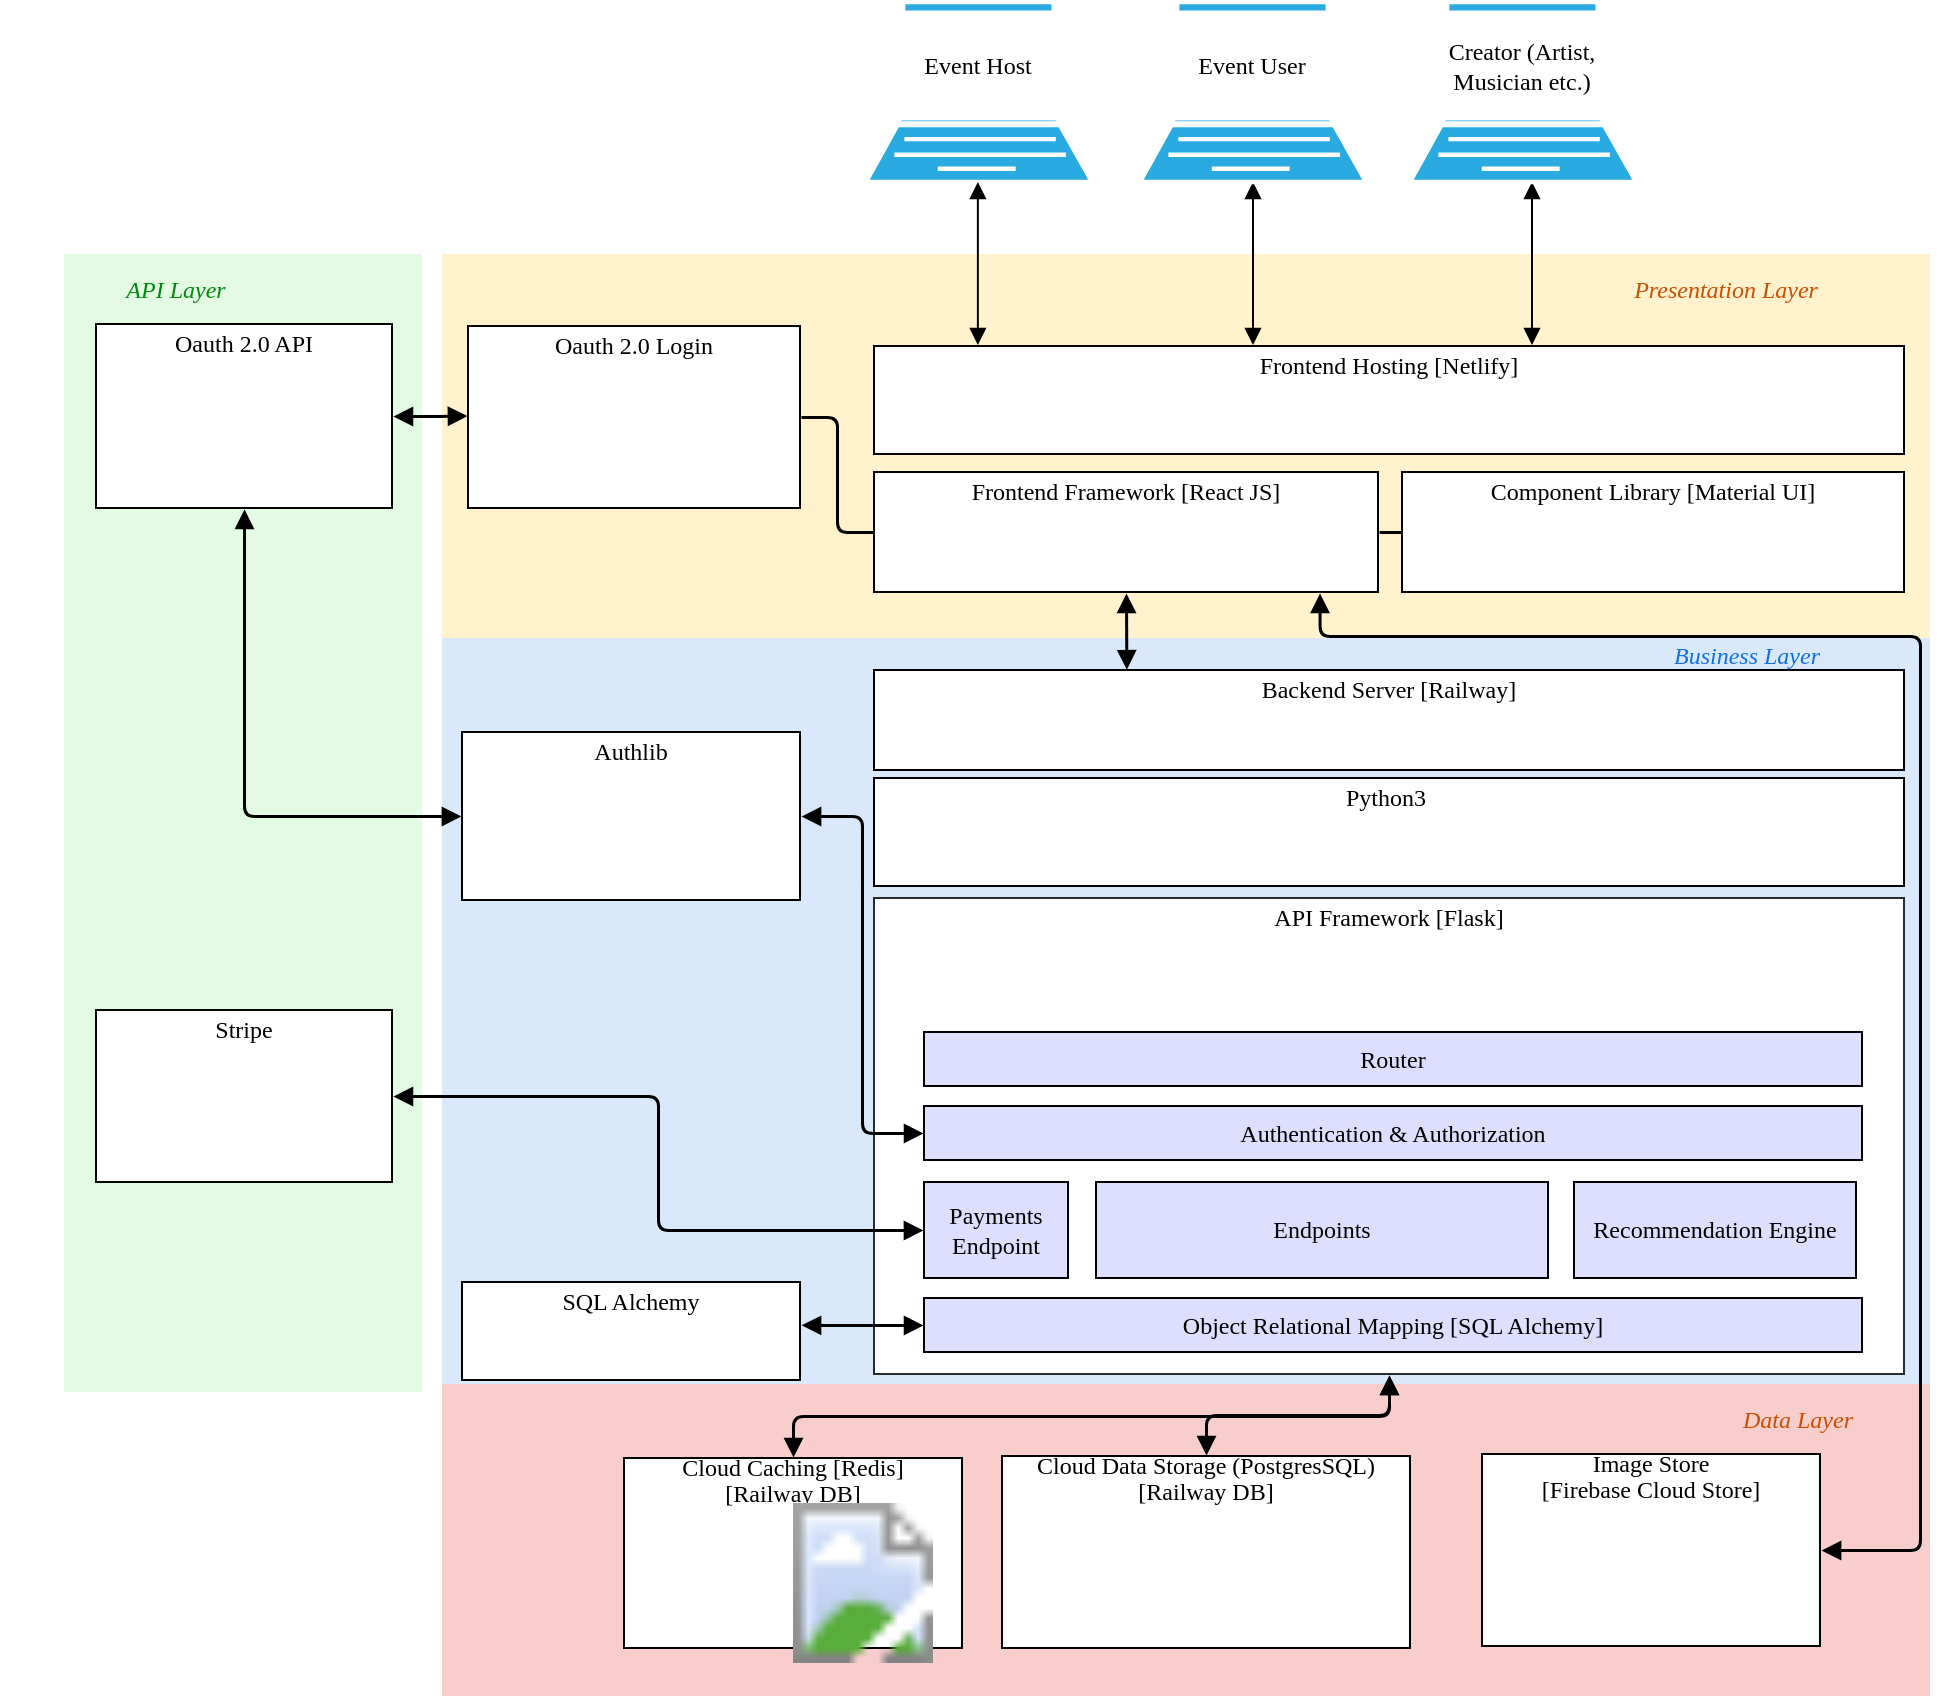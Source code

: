 <mxfile version="20.3.6" type="github">
  <diagram id="A0pS8hA710SsEqilMm7S" name="Page-1">
    <mxGraphModel dx="1697" dy="918" grid="0" gridSize="10" guides="1" tooltips="1" connect="1" arrows="1" fold="1" page="0" pageScale="1" pageWidth="850" pageHeight="1100" math="0" shadow="0">
      <root>
        <mxCell id="0" />
        <mxCell id="1" parent="0" />
        <UserObject label="" lucidchartObjectId="KflUuGD9~0LX" id="Cg7NqFjO_DHP6Ivuayq_-1">
          <mxCell style="html=1;overflow=block;blockSpacing=1;whiteSpace=wrap;fontSize=12;fontFamily=Comic Sans MS;fontColor=default;spacing=0;strokeOpacity=0;fillOpacity=100;fillColor=#e3fae3;" vertex="1" parent="1">
            <mxGeometry x="39" y="138" width="179" height="569" as="geometry" />
          </mxCell>
        </UserObject>
        <UserObject label="" lucidchartObjectId="dOoHLOUmPFQhY" id="Cg7NqFjO_DHP6Ivuayq_-2">
          <mxCell style="html=1;overflow=block;blockSpacing=1;whiteSpace=wrap;fontSize=12;fontFamily=Comic Sans MS;fontColor=default;spacing=0;strokeOpacity=0;fillOpacity=100;fillColor=#f8cecc;" vertex="1" parent="1">
            <mxGeometry x="228" y="703" width="744" height="156" as="geometry" />
          </mxCell>
        </UserObject>
        <UserObject label="" lucidchartObjectId="37PH2UHaHmSOB" id="Cg7NqFjO_DHP6Ivuayq_-3">
          <mxCell style="html=1;overflow=block;blockSpacing=1;whiteSpace=wrap;fontSize=12;fontFamily=Comic Sans MS;fontColor=default;spacing=0;strokeOpacity=0;fillOpacity=100;fillColor=#dae8fc;" vertex="1" parent="1">
            <mxGeometry x="228" y="330" width="744" height="373" as="geometry" />
          </mxCell>
        </UserObject>
        <UserObject label="" lucidchartObjectId="AGhNGLhYOkbrz" id="Cg7NqFjO_DHP6Ivuayq_-4">
          <mxCell style="html=1;overflow=block;blockSpacing=1;whiteSpace=wrap;fontSize=12;fontFamily=Comic Sans MS;fontColor=default;spacing=0;strokeOpacity=0;fillOpacity=100;fillColor=#fff2cc;" vertex="1" parent="1">
            <mxGeometry x="228" y="138" width="744" height="192" as="geometry" />
          </mxCell>
        </UserObject>
        <UserObject label="&lt;div style=&quot;display: flex; justify-content: center; text-align: center; align-items: baseline; font-size: 12px; line-height: 1.25; margin-top: -2px;&quot;&gt;&lt;span style=&quot;font-size: 12px;&quot;&gt;&lt;span style=&quot;font-size: 12px; color: rgb(0, 0, 0);&quot;&gt;Cloud&amp;nbsp;&lt;/span&gt;&lt;/span&gt;&lt;span style=&quot;font-size: 12px;&quot;&gt;&lt;span style=&quot;font-size: 12px; color: rgb(0, 0, 0);&quot;&gt;&lt;br&gt;&lt;/span&gt;&lt;/span&gt;&lt;span style=&quot;font-size: 12px;&quot;&gt;&lt;span style=&quot;font-size: 12px; color: rgb(0, 0, 0);&quot;&gt;Caching [Redis]&lt;br&gt;&lt;/span&gt;&lt;/span&gt;&lt;/div&gt;&lt;div style=&quot;display: flex; justify-content: center; text-align: center; align-items: baseline; font-size: 12px; line-height: 1.25; margin-top: -2px;&quot;&gt;&lt;span style=&quot;font-size: 12px;&quot;&gt;&lt;span style=&quot;font-size: 12px; color: rgb(0, 0, 0);&quot;&gt;[Railway DB]&lt;/span&gt;&lt;/span&gt;&lt;/div&gt;" lucidchartObjectId="C5wIBzSA42G3L" id="Cg7NqFjO_DHP6Ivuayq_-5">
          <mxCell style="html=1;overflow=block;blockSpacing=1;whiteSpace=wrap;fontSize=12;fontFamily=Comic Sans MS;spacing=0;verticalAlign=top;strokeOpacity=100;fillOpacity=100;fillColor=#ffffff;" vertex="1" parent="1">
            <mxGeometry x="319" y="740" width="169" height="95" as="geometry" />
          </mxCell>
        </UserObject>
        <UserObject label="" lucidchartObjectId="f0mxfCQSc4t0V" id="Cg7NqFjO_DHP6Ivuayq_-6">
          <mxCell style="html=1;jettySize=18;whiteSpace=wrap;fontSize=12;strokeOpacity=100;rounded=0;startArrow=block;startFill=1;endArrow=block;endFill=1;exitX=0.5;exitY=1;exitPerimeter=0;entryX=0.5;entryY=-0.009;entryPerimeter=0;fontFamily=Comic Sans MS;" edge="1" parent="1" source="Cg7NqFjO_DHP6Ivuayq_-29">
            <mxGeometry width="100" height="100" relative="1" as="geometry">
              <Array as="points" />
              <mxPoint x="633.5" y="183.514" as="targetPoint" />
            </mxGeometry>
          </mxCell>
        </UserObject>
        <UserObject label="Presentation Layer" lucidchartObjectId="sjhBvCZkmkm6C" id="Cg7NqFjO_DHP6Ivuayq_-7">
          <mxCell style="html=1;overflow=block;blockSpacing=1;whiteSpace=wrap;fontSize=12;fontFamily=Comic Sans MS;fontColor=#cc4e00;fontStyle=2;align=center;spacing=0;strokeOpacity=0;fillOpacity=0;fillColor=#000000;" vertex="1" parent="1">
            <mxGeometry x="768" y="138" width="204" height="36" as="geometry" />
          </mxCell>
        </UserObject>
        <UserObject label="" lucidchartObjectId="Y4rMe6e9mDRt7" id="Cg7NqFjO_DHP6Ivuayq_-8">
          <mxCell style="html=1;overflow=block;blockSpacing=1;whiteSpace=wrap;shape=image;fontSize=12;spacing=0;verticalAlign=top;strokeOpacity=0;image=https://dwglogo.com/wp-content/uploads/2017/12/1100px_Redis_Logo_01.png;fontFamily=Comic Sans MS;" vertex="1" parent="1">
            <mxGeometry x="386" y="762.5" width="105" height="80" as="geometry" />
          </mxCell>
        </UserObject>
        <UserObject label="Business Layer" lucidchartObjectId="OoNy25D~4qQi" id="Cg7NqFjO_DHP6Ivuayq_-9">
          <mxCell style="html=1;overflow=block;blockSpacing=1;whiteSpace=wrap;fontSize=12;fontFamily=Comic Sans MS;fontColor=#1071e5;fontStyle=2;align=center;spacing=0;strokeOpacity=0;fillOpacity=0;fillColor=#000000;" vertex="1" parent="1">
            <mxGeometry x="785" y="321" width="191" height="36" as="geometry" />
          </mxCell>
        </UserObject>
        <UserObject label="Data Layer" lucidchartObjectId="ZoNyhU-~kzkb" id="Cg7NqFjO_DHP6Ivuayq_-10">
          <mxCell style="html=1;overflow=block;blockSpacing=1;whiteSpace=wrap;fontSize=12;fontFamily=Comic Sans MS;fontColor=#cc4e00;fontStyle=2;align=center;spacing=0;strokeOpacity=0;fillOpacity=0;fillColor=#000000;" vertex="1" parent="1">
            <mxGeometry x="840" y="703" width="132" height="36" as="geometry" />
          </mxCell>
        </UserObject>
        <UserObject label="Authlib" lucidchartObjectId="tq96LNb9Vq6AR" id="Cg7NqFjO_DHP6Ivuayq_-11">
          <mxCell style="html=1;overflow=block;blockSpacing=1;whiteSpace=wrap;fontSize=12;fontFamily=Comic Sans MS;fontColor=default;spacingTop=3;spacing=0;verticalAlign=top;strokeOpacity=100;fillOpacity=100;fillColor=#ffffff;" vertex="1" parent="1">
            <mxGeometry x="238" y="377" width="169" height="84" as="geometry" />
          </mxCell>
        </UserObject>
        <UserObject label="Frontend Framework [React JS]" lucidchartObjectId="V97wRFRRcTpoC" id="Cg7NqFjO_DHP6Ivuayq_-12">
          <mxCell style="html=1;overflow=block;blockSpacing=1;whiteSpace=wrap;fontSize=12;fontFamily=Comic Sans MS;fontColor=default;align=center;spacingTop=3;spacing=0;verticalAlign=top;strokeOpacity=100;fillOpacity=100;fillColor=#ffffff;" vertex="1" parent="1">
            <mxGeometry x="444" y="247" width="252" height="60" as="geometry" />
          </mxCell>
        </UserObject>
        <mxCell id="Cg7NqFjO_DHP6Ivuayq_-13" value="Component Library [Material UI]" style="html=1;overflow=block;blockSpacing=1;whiteSpace=wrap;fontSize=12;fontFamily=Comic Sans MS;fontColor=default;spacingTop=3;spacing=0;verticalAlign=top;strokeOpacity=100;fillOpacity=100;fillColor=#ffffff;container=1;collapsible=0;" vertex="1" parent="1">
          <mxGeometry x="708" y="247" width="251" height="60" as="geometry" />
        </mxCell>
        <UserObject label="" lucidchartObjectId="t4kUXqDANXcT" id="Cg7NqFjO_DHP6Ivuayq_-14">
          <mxCell style="html=1;overflow=block;blockSpacing=1;whiteSpace=wrap;shape=image;fontSize=12;spacing=0;strokeColor=none;strokeOpacity=100;strokeWidth=0;image=https://images.lucid.app/images/38f67add-59fb-4a18-ab17-9af368d4f261/content;imageAspect=0;fontFamily=Comic Sans MS;" vertex="1" parent="Cg7NqFjO_DHP6Ivuayq_-13">
            <mxGeometry x="101" y="18" width="50" height="39" as="geometry" />
          </mxCell>
        </UserObject>
        <UserObject label="Oauth 2.0 Login" lucidchartObjectId="q4NymYBs.0jf" id="Cg7NqFjO_DHP6Ivuayq_-15">
          <mxCell style="html=1;overflow=block;blockSpacing=1;whiteSpace=wrap;fontSize=12;fontFamily=Comic Sans MS;fontColor=default;spacingTop=3;spacing=0;verticalAlign=top;strokeOpacity=100;fillOpacity=100;fillColor=#ffffff;" vertex="1" parent="1">
            <mxGeometry x="241" y="174" width="166" height="91" as="geometry" />
          </mxCell>
        </UserObject>
        <UserObject label="" lucidchartObjectId="m0NyFxw8UOBD" id="Cg7NqFjO_DHP6Ivuayq_-16">
          <mxCell style="html=1;jettySize=18;whiteSpace=wrap;fontSize=12;strokeWidth=1.5;rounded=1;arcSize=10;edgeStyle=orthogonalEdgeStyle;startArrow=none;endArrow=none;exitX=1.002;exitY=0.5;exitPerimeter=0;entryX=-0.002;entryY=0.5;entryPerimeter=0;fontFamily=Comic Sans MS;" edge="1" parent="1" source="Cg7NqFjO_DHP6Ivuayq_-12" target="Cg7NqFjO_DHP6Ivuayq_-13">
            <mxGeometry width="100" height="100" relative="1" as="geometry">
              <Array as="points" />
            </mxGeometry>
          </mxCell>
        </UserObject>
        <UserObject label="" lucidchartObjectId="R4NyQ9~4Hdhu" id="Cg7NqFjO_DHP6Ivuayq_-17">
          <mxCell style="html=1;jettySize=18;whiteSpace=wrap;fontSize=12;strokeWidth=1.5;rounded=1;arcSize=10;edgeStyle=orthogonalEdgeStyle;startArrow=none;endArrow=none;exitX=1.003;exitY=0.5;exitPerimeter=0;entryX=-0.002;entryY=0.5;entryPerimeter=0;fontFamily=Comic Sans MS;" edge="1" parent="1" source="Cg7NqFjO_DHP6Ivuayq_-15" target="Cg7NqFjO_DHP6Ivuayq_-12">
            <mxGeometry width="100" height="100" relative="1" as="geometry">
              <Array as="points" />
            </mxGeometry>
          </mxCell>
        </UserObject>
        <UserObject label="API Framework [Flask]" lucidchartObjectId="LNzCLRs96HGrY" id="Cg7NqFjO_DHP6Ivuayq_-18">
          <mxCell style="html=1;overflow=block;blockSpacing=1;whiteSpace=wrap;fontSize=12;fontFamily=Comic Sans MS;fontColor=default;spacingTop=3;spacing=0;verticalAlign=top;strokeColor=#282c33;strokeOpacity=100;fillOpacity=100;fillColor=#ffffff;" vertex="1" parent="1">
            <mxGeometry x="444" y="460" width="515" height="238" as="geometry" />
          </mxCell>
        </UserObject>
        <UserObject label="Authentication &amp;amp; Authorization" lucidchartObjectId="I~Ny8DVSjl3a" id="Cg7NqFjO_DHP6Ivuayq_-19">
          <mxCell style="html=1;overflow=block;blockSpacing=1;whiteSpace=wrap;fontSize=12;fontFamily=Comic Sans MS;fontColor=default;align=center;spacing=0;verticalAlign=middle;strokeOpacity=100;fillOpacity=100;fillColor=#dedeff;" vertex="1" parent="1">
            <mxGeometry x="469" y="564" width="469" height="27" as="geometry" />
          </mxCell>
        </UserObject>
        <UserObject label="Endpoints" lucidchartObjectId="~aOyGWz~2H84" id="Cg7NqFjO_DHP6Ivuayq_-20">
          <mxCell style="html=1;overflow=block;blockSpacing=1;whiteSpace=wrap;fontSize=12;fontFamily=Comic Sans MS;fontColor=default;spacing=0;verticalAlign=middle;strokeOpacity=100;fillOpacity=100;fillColor=#dedeff;" vertex="1" parent="1">
            <mxGeometry x="555" y="602" width="226" height="48" as="geometry" />
          </mxCell>
        </UserObject>
        <UserObject label="Payments Endpoint" lucidchartObjectId="icOya3Ib8Wng" id="Cg7NqFjO_DHP6Ivuayq_-21">
          <mxCell style="html=1;overflow=block;blockSpacing=1;whiteSpace=wrap;fontSize=12;fontFamily=Comic Sans MS;fontColor=default;spacing=0;verticalAlign=middle;strokeOpacity=100;fillOpacity=100;fillColor=#dedeff;" vertex="1" parent="1">
            <mxGeometry x="469" y="602" width="72" height="48" as="geometry" />
          </mxCell>
        </UserObject>
        <UserObject label="Router" lucidchartObjectId="bgOyOaCuzOn0" id="Cg7NqFjO_DHP6Ivuayq_-22">
          <mxCell style="html=1;overflow=block;blockSpacing=1;whiteSpace=wrap;fontSize=12;fontFamily=Comic Sans MS;fontColor=default;align=center;spacing=0;verticalAlign=middle;strokeOpacity=100;fillOpacity=100;fillColor=#dedeff;" vertex="1" parent="1">
            <mxGeometry x="469" y="527" width="469" height="27" as="geometry" />
          </mxCell>
        </UserObject>
        <UserObject label="&lt;div style=&quot;display: flex; justify-content: center; text-align: center; align-items: baseline; font-size: 12px; line-height: 1.25; margin-top: -2px;&quot;&gt;&lt;span style=&quot;font-size: 12px;&quot;&gt;&lt;span style=&quot;font-size: 12px; color: rgb(0, 0, 0);&quot;&gt;Cloud Data Storage (PostgresSQL)&lt;/span&gt;&lt;span style=&quot;font-size: 12px; color: rgb(0, 0, 0);&quot;&gt;&lt;br&gt;&lt;/span&gt;&lt;/span&gt;&lt;/div&gt;&lt;div style=&quot;display: flex; justify-content: center; text-align: center; align-items: baseline; font-size: 12px; line-height: 1.25; margin-top: -2px;&quot;&gt;&lt;span style=&quot;font-size: 12px;&quot;&gt;&lt;span style=&quot;font-size: 12px;&quot;&gt;&lt;span style=&quot;font-size: 12px; color: rgb(0, 0, 0);&quot;&gt;[Railway DB]&lt;/span&gt;&lt;/span&gt;&lt;/span&gt;&lt;/div&gt;" lucidchartObjectId="Ubcgcxa4KTZTX" id="Cg7NqFjO_DHP6Ivuayq_-23">
          <mxCell style="html=1;overflow=block;blockSpacing=1;whiteSpace=wrap;fontSize=12;fontFamily=Comic Sans MS;spacing=0;verticalAlign=top;strokeOpacity=100;fillOpacity=100;fillColor=#ffffff;" vertex="1" parent="1">
            <mxGeometry x="508" y="739" width="204" height="96" as="geometry" />
          </mxCell>
        </UserObject>
        <UserObject label="" lucidchartObjectId="0uOy8vkMmo.k" id="Cg7NqFjO_DHP6Ivuayq_-24">
          <mxCell style="html=1;jettySize=18;whiteSpace=wrap;fontSize=12;strokeWidth=1.5;rounded=0;startArrow=block;startFill=1;endArrow=block;endFill=1;exitX=0.5;exitY=1.008;exitPerimeter=0;entryX=0.245;entryY=-0.008;entryPerimeter=0;fontFamily=Comic Sans MS;" edge="1" parent="1" source="Cg7NqFjO_DHP6Ivuayq_-12" target="Cg7NqFjO_DHP6Ivuayq_-33">
            <mxGeometry width="100" height="100" relative="1" as="geometry">
              <Array as="points" />
            </mxGeometry>
          </mxCell>
        </UserObject>
        <UserObject label="Object Relational Mapping [SQL Alchemy]" lucidchartObjectId="UxOyC4Dy4.lf" id="Cg7NqFjO_DHP6Ivuayq_-25">
          <mxCell style="html=1;overflow=block;blockSpacing=1;whiteSpace=wrap;fontSize=12;fontFamily=Comic Sans MS;fontColor=default;align=center;spacing=0;verticalAlign=middle;strokeOpacity=100;fillOpacity=100;fillColor=#dedeff;" vertex="1" parent="1">
            <mxGeometry x="469" y="660" width="469" height="27" as="geometry" />
          </mxCell>
        </UserObject>
        <UserObject label="" lucidchartObjectId="IAOyn0avxWIQ" id="Cg7NqFjO_DHP6Ivuayq_-26">
          <mxCell style="html=1;jettySize=18;whiteSpace=wrap;fontSize=12;strokeWidth=1.5;rounded=1;arcSize=10;edgeStyle=orthogonalEdgeStyle;startArrow=block;startFill=1;endArrow=block;endFill=1;exitX=0.5;exitY=1.002;exitPerimeter=0;entryX=0.5;entryY=-0.005;entryPerimeter=0;fontFamily=Comic Sans MS;" edge="1" parent="1" source="Cg7NqFjO_DHP6Ivuayq_-18" target="Cg7NqFjO_DHP6Ivuayq_-23">
            <mxGeometry width="100" height="100" relative="1" as="geometry">
              <Array as="points" />
            </mxGeometry>
          </mxCell>
        </UserObject>
        <UserObject label="" lucidchartObjectId="NAOy4X76EoQr" id="Cg7NqFjO_DHP6Ivuayq_-27">
          <mxCell style="html=1;jettySize=18;whiteSpace=wrap;fontSize=12;strokeWidth=1.5;rounded=1;arcSize=10;edgeStyle=orthogonalEdgeStyle;startArrow=block;startFill=1;endArrow=block;endFill=1;exitX=0.5;exitY=1.002;exitPerimeter=0;entryX=0.5;entryY=-0.005;entryPerimeter=0;fontFamily=Comic Sans MS;" edge="1" parent="1" source="Cg7NqFjO_DHP6Ivuayq_-18" target="Cg7NqFjO_DHP6Ivuayq_-5">
            <mxGeometry width="100" height="100" relative="1" as="geometry">
              <Array as="points" />
            </mxGeometry>
          </mxCell>
        </UserObject>
        <UserObject label="" lucidchartObjectId="pEOyoyxn7rpf" id="Cg7NqFjO_DHP6Ivuayq_-28">
          <mxCell style="html=1;jettySize=18;whiteSpace=wrap;fontSize=12;strokeWidth=1.5;rounded=1;arcSize=10;edgeStyle=orthogonalEdgeStyle;startArrow=block;startFill=1;endArrow=block;endFill=1;exitX=1.003;exitY=0.5;exitPerimeter=0;entryX=-0.001;entryY=0.5;entryPerimeter=0;fontFamily=Comic Sans MS;" edge="1" parent="1" source="Cg7NqFjO_DHP6Ivuayq_-11" target="Cg7NqFjO_DHP6Ivuayq_-19">
            <mxGeometry width="100" height="100" relative="1" as="geometry">
              <Array as="points" />
            </mxGeometry>
          </mxCell>
        </UserObject>
        <mxCell id="Cg7NqFjO_DHP6Ivuayq_-29" value="" style="html=1;overflow=block;blockSpacing=1;whiteSpace=wrap;shape=mxgraph.networks.laptop;fillColor=#29AAE1;strokeColor=#ffffff;labelPosition=center;verticalLabelPosition=bottom;align=center;verticalAlign=top;fontSize=12;spacing=0;strokeOpacity=100;rounded=1;absoluteArcSize=1;arcSize=7.5;strokeWidth=1.5;container=1;collapsible=0;fontFamily=Comic Sans MS;" vertex="1" parent="1">
          <mxGeometry x="577" y="12" width="113" height="90" as="geometry" />
        </mxCell>
        <UserObject label="Event User" lucidchartObjectId="rC-yZTWUNvfk" id="Cg7NqFjO_DHP6Ivuayq_-30">
          <mxCell style="html=1;overflow=block;blockSpacing=1;whiteSpace=wrap;fontSize=12;fontColor=default;spacing=0;strokeColor=none;strokeOpacity=100;fillColor=#ffffff;strokeWidth=0;fontFamily=Comic Sans MS;" vertex="1" parent="Cg7NqFjO_DHP6Ivuayq_-29">
            <mxGeometry x="10" y="4" width="92" height="55" as="geometry" />
          </mxCell>
        </UserObject>
        <UserObject label="Frontend Hosting [Netlify]" lucidchartObjectId="yK_yyZy-PMjJ" id="Cg7NqFjO_DHP6Ivuayq_-31">
          <mxCell style="html=1;overflow=block;blockSpacing=1;whiteSpace=wrap;fontSize=12;fontFamily=Comic Sans MS;fontColor=default;spacingTop=3;spacing=0;verticalAlign=top;strokeOpacity=100;fillOpacity=100;fillColor=#ffffff;" vertex="1" parent="1">
            <mxGeometry x="444" y="184" width="515" height="54" as="geometry" />
          </mxCell>
        </UserObject>
        <UserObject label="" lucidchartObjectId="zM_ydNRPcr.M" id="Cg7NqFjO_DHP6Ivuayq_-32">
          <mxCell style="html=1;overflow=block;blockSpacing=1;whiteSpace=wrap;shape=image;fontSize=12;spacing=0;strokeColor=none;strokeOpacity=100;strokeWidth=0;image=https://images.lucid.app/images/d51110e1-d756-459c-9354-0177be8767ac/content;imageAspect=0;fontFamily=Comic Sans MS;" vertex="1" parent="1">
            <mxGeometry x="651" y="210" width="89" height="24" as="geometry" />
          </mxCell>
        </UserObject>
        <UserObject label="Backend Server [Railway]" lucidchartObjectId="5N_y6g8pTtUp" id="Cg7NqFjO_DHP6Ivuayq_-33">
          <mxCell style="html=1;overflow=block;blockSpacing=1;whiteSpace=wrap;fontSize=12;fontFamily=Comic Sans MS;fontColor=default;spacingTop=3;spacing=0;verticalAlign=top;strokeOpacity=100;fillOpacity=100;fillColor=#ffffff;" vertex="1" parent="1">
            <mxGeometry x="444" y="346" width="515" height="50" as="geometry" />
          </mxCell>
        </UserObject>
        <UserObject label="" lucidchartObjectId="3dkUPjXQKrpz" id="Cg7NqFjO_DHP6Ivuayq_-34">
          <mxCell style="html=1;overflow=block;blockSpacing=1;whiteSpace=wrap;shape=image;fontSize=12;spacing=0;strokeColor=none;strokeOpacity=100;strokeWidth=0;image=https://images.lucid.app/images/3e6cae71-648f-4bd4-9441-35870fd851bb/content;imageAspect=0;fontFamily=Comic Sans MS;" vertex="1" parent="1">
            <mxGeometry x="549" y="268" width="40" height="35" as="geometry" />
          </mxCell>
        </UserObject>
        <UserObject label="" lucidchartObjectId="_LkUr-2bW4Gr" id="Cg7NqFjO_DHP6Ivuayq_-35">
          <mxCell style="html=1;overflow=block;blockSpacing=1;whiteSpace=wrap;shape=image;fontSize=12;spacing=0;strokeColor=none;strokeOpacity=100;strokeWidth=0;image=https://images.lucid.app/images/39aa3b4d-27c5-4003-85d8-6c67f9e7c17a/content;imageAspect=0;fontFamily=Comic Sans MS;" vertex="1" parent="1">
            <mxGeometry x="272" y="210" width="44" height="44" as="geometry" />
          </mxCell>
        </UserObject>
        <UserObject label="" lucidchartObjectId="MNkU_DrbpZXX" id="Cg7NqFjO_DHP6Ivuayq_-36">
          <mxCell style="html=1;overflow=block;blockSpacing=1;whiteSpace=wrap;shape=image;fontSize=12;spacing=0;strokeColor=none;strokeOpacity=100;strokeWidth=0;image=https://images.lucid.app/images/106baeca-0bd3-478b-b45f-23a594445989/content;imageAspect=0;fontFamily=Comic Sans MS;" vertex="1" parent="1">
            <mxGeometry x="332" y="206" width="48" height="48" as="geometry" />
          </mxCell>
        </UserObject>
        <UserObject label="" lucidchartObjectId="hPkU6cUh-9t1" id="Cg7NqFjO_DHP6Ivuayq_-37">
          <mxCell style="html=1;overflow=block;blockSpacing=1;whiteSpace=wrap;shape=image;fontSize=12;spacing=0;strokeColor=none;strokeOpacity=100;strokeWidth=0;image=https://images.lucid.app/images/140d092a-e6a7-4575-920d-d1aa1f1f8724/content;imageAspect=0;fontFamily=Comic Sans MS;" vertex="1" parent="1">
            <mxGeometry x="290.5" y="396" width="64" height="59" as="geometry" />
          </mxCell>
        </UserObject>
        <UserObject label="" lucidchartObjectId="xRkUDiWkDgxQ" id="Cg7NqFjO_DHP6Ivuayq_-38">
          <mxCell style="html=1;overflow=block;blockSpacing=1;whiteSpace=wrap;shape=image;fontSize=12;spacing=0;strokeColor=none;strokeOpacity=100;strokeWidth=0;image=https://images.lucid.app/images/ae1336ba-9c97-4612-8b84-46ee0ac92080/content;imageAspect=0;fontFamily=Comic Sans MS;" vertex="1" parent="1">
            <mxGeometry x="689" y="366" width="23" height="23" as="geometry" />
          </mxCell>
        </UserObject>
        <UserObject label="" lucidchartObjectId="QSkU3E9sJQmX" id="Cg7NqFjO_DHP6Ivuayq_-39">
          <mxCell style="html=1;overflow=block;blockSpacing=1;whiteSpace=wrap;shape=image;fontSize=12;spacing=0;strokeColor=none;strokeOpacity=100;strokeWidth=0;image=https://images.lucid.app/images/ca8d01fe-9c4a-4e6f-9b97-61d6d0cb766e/content;imageAspect=0;fontFamily=Comic Sans MS;" vertex="1" parent="1">
            <mxGeometry x="688" y="482" width="33" height="42" as="geometry" />
          </mxCell>
        </UserObject>
        <UserObject label="Stripe" lucidchartObjectId="CglU_JX8NKY8" id="Cg7NqFjO_DHP6Ivuayq_-40">
          <mxCell style="html=1;overflow=block;blockSpacing=1;whiteSpace=wrap;fontSize=12;fontFamily=Comic Sans MS;fontColor=default;spacingTop=3;spacing=0;verticalAlign=top;strokeOpacity=100;fillOpacity=100;fillColor=#ffffff;" vertex="1" parent="1">
            <mxGeometry x="55" y="516" width="148" height="86" as="geometry" />
          </mxCell>
        </UserObject>
        <UserObject label="SQL Alchemy" lucidchartObjectId="_XkUhmPmqRSG" id="Cg7NqFjO_DHP6Ivuayq_-41">
          <mxCell style="html=1;overflow=block;blockSpacing=1;whiteSpace=wrap;fontSize=12;fontFamily=Comic Sans MS;fontColor=default;spacingTop=3;spacing=0;verticalAlign=top;strokeOpacity=100;fillOpacity=100;fillColor=#ffffff;" vertex="1" parent="1">
            <mxGeometry x="238" y="652" width="169" height="49" as="geometry" />
          </mxCell>
        </UserObject>
        <UserObject label="" lucidchartObjectId="oZkU1_f5._hZ" id="Cg7NqFjO_DHP6Ivuayq_-42">
          <mxCell style="html=1;overflow=block;blockSpacing=1;whiteSpace=wrap;shape=image;fontSize=12;spacing=0;strokeColor=none;strokeOpacity=100;strokeWidth=0;image=https://images.lucid.app/images/95807716-5ac0-412e-9f81-c3d11347e7c1/content;imageAspect=0;fontFamily=Comic Sans MS;" vertex="1" parent="1">
            <mxGeometry x="249.5" y="672" width="146" height="31" as="geometry" />
          </mxCell>
        </UserObject>
        <UserObject label="" lucidchartObjectId="z0kUNxTsbre4" id="Cg7NqFjO_DHP6Ivuayq_-43">
          <mxCell style="html=1;overflow=block;blockSpacing=1;whiteSpace=wrap;shape=image;fontSize=12;spacing=0;strokeColor=none;strokeOpacity=100;strokeWidth=0;image=https://images.lucid.app/images/ae1336ba-9c97-4612-8b84-46ee0ac92080/content;imageAspect=0;fontFamily=Comic Sans MS;" vertex="1" parent="1">
            <mxGeometry x="552" y="786" width="43" height="43" as="geometry" />
          </mxCell>
        </UserObject>
        <UserObject label="" lucidchartObjectId="X0kU4YK4gXDv" id="Cg7NqFjO_DHP6Ivuayq_-44">
          <mxCell style="html=1;overflow=block;blockSpacing=1;whiteSpace=wrap;shape=image;fontSize=12;spacing=0;strokeColor=none;strokeOpacity=100;strokeWidth=0;image=https://images.lucid.app/images/38a9e36b-c81b-458e-8df2-cbe66859c18d/content;imageAspect=0;fontFamily=Comic Sans MS;" vertex="1" parent="1">
            <mxGeometry x="626" y="786" width="46" height="48" as="geometry" />
          </mxCell>
        </UserObject>
        <UserObject label="Recommendation Engine" lucidchartObjectId="y1kUUux_8yGA" id="Cg7NqFjO_DHP6Ivuayq_-45">
          <mxCell style="html=1;overflow=block;blockSpacing=1;whiteSpace=wrap;fontSize=12;fontFamily=Comic Sans MS;fontColor=default;spacing=0;verticalAlign=middle;strokeOpacity=100;fillOpacity=100;fillColor=#dedeff;" vertex="1" parent="1">
            <mxGeometry x="794" y="602" width="141" height="48" as="geometry" />
          </mxCell>
        </UserObject>
        <UserObject label="" lucidchartObjectId="x2kUYZSCVoZ3" id="Cg7NqFjO_DHP6Ivuayq_-46">
          <mxCell style="html=1;jettySize=18;whiteSpace=wrap;fontSize=12;strokeWidth=1.5;rounded=1;arcSize=10;edgeStyle=orthogonalEdgeStyle;startArrow=block;startFill=1;endArrow=block;endFill=1;exitX=-0.001;exitY=0.5;exitPerimeter=0;entryX=1.003;entryY=0.437;entryPerimeter=0;fontFamily=Comic Sans MS;" edge="1" parent="1" source="Cg7NqFjO_DHP6Ivuayq_-25" target="Cg7NqFjO_DHP6Ivuayq_-41">
            <mxGeometry width="100" height="100" relative="1" as="geometry">
              <Array as="points" />
            </mxGeometry>
          </mxCell>
        </UserObject>
        <UserObject label="" lucidchartObjectId="-2kU_JAo3ClN" id="Cg7NqFjO_DHP6Ivuayq_-47">
          <mxCell style="html=1;overflow=block;blockSpacing=1;whiteSpace=wrap;shape=image;fontSize=12;spacing=0;strokeColor=none;strokeOpacity=100;strokeWidth=0;image=https://images.lucid.app/images/ae1336ba-9c97-4612-8b84-46ee0ac92080/content;imageAspect=0;fontFamily=Comic Sans MS;" vertex="1" parent="1">
            <mxGeometry x="343" y="781" width="43" height="43" as="geometry" />
          </mxCell>
        </UserObject>
        <UserObject label="" lucidchartObjectId="IVkUQHenV3nI" id="Cg7NqFjO_DHP6Ivuayq_-48">
          <mxCell style="html=1;overflow=block;blockSpacing=1;whiteSpace=wrap;shape=image;fontSize=12;spacing=0;strokeColor=none;strokeOpacity=100;strokeWidth=0;image=https://images.lucid.app/images/08741bcf-7314-4c71-b19b-2cb8e63de706/content;imageAspect=0;fontFamily=Comic Sans MS;" vertex="1" parent="1">
            <mxGeometry x="68" y="539" width="122" height="58" as="geometry" />
          </mxCell>
        </UserObject>
        <UserObject label="API Layer" lucidchartObjectId="9flUxK7bBcEH" id="Cg7NqFjO_DHP6Ivuayq_-49">
          <mxCell style="html=1;overflow=block;blockSpacing=1;whiteSpace=wrap;fontSize=12;fontFamily=Comic Sans MS;fontColor=#008a0e;fontStyle=2;spacing=0;strokeOpacity=0;fillOpacity=0;fillColor=#000000;" vertex="1" parent="1">
            <mxGeometry x="8" y="138" width="174" height="36" as="geometry" />
          </mxCell>
        </UserObject>
        <UserObject label="" lucidchartObjectId="bhlUZmm7B5SV" id="Cg7NqFjO_DHP6Ivuayq_-50">
          <mxCell style="html=1;jettySize=18;whiteSpace=wrap;fontSize=12;strokeWidth=1.5;rounded=1;arcSize=10;edgeStyle=orthogonalEdgeStyle;startArrow=block;startFill=1;endArrow=block;endFill=1;exitX=-0.007;exitY=0.5;exitPerimeter=0;entryX=1.003;entryY=0.5;entryPerimeter=0;fontFamily=Comic Sans MS;" edge="1" parent="1" source="Cg7NqFjO_DHP6Ivuayq_-21" target="Cg7NqFjO_DHP6Ivuayq_-40">
            <mxGeometry width="100" height="100" relative="1" as="geometry">
              <Array as="points" />
            </mxGeometry>
          </mxCell>
        </UserObject>
        <UserObject label="Oauth 2.0 API" lucidchartObjectId="RhlU893a.M_n" id="Cg7NqFjO_DHP6Ivuayq_-51">
          <mxCell style="html=1;overflow=block;blockSpacing=1;whiteSpace=wrap;fontSize=12;fontFamily=Comic Sans MS;fontColor=default;spacingTop=3;spacing=0;verticalAlign=top;strokeOpacity=100;fillOpacity=100;fillColor=#ffffff;" vertex="1" parent="1">
            <mxGeometry x="55" y="173" width="148" height="92" as="geometry" />
          </mxCell>
        </UserObject>
        <UserObject label="" lucidchartObjectId="ailUXmtWdHaH" id="Cg7NqFjO_DHP6Ivuayq_-52">
          <mxCell style="html=1;overflow=block;blockSpacing=1;whiteSpace=wrap;shape=image;fontSize=12;spacing=0;strokeColor=none;strokeOpacity=100;strokeWidth=0;image=https://images.lucid.app/images/39aa3b4d-27c5-4003-85d8-6c67f9e7c17a/content;imageAspect=0;fontFamily=Comic Sans MS;" vertex="1" parent="1">
            <mxGeometry x="73" y="206" width="44" height="44" as="geometry" />
          </mxCell>
        </UserObject>
        <UserObject label="" lucidchartObjectId="kilUjG9DCJsw" id="Cg7NqFjO_DHP6Ivuayq_-53">
          <mxCell style="html=1;overflow=block;blockSpacing=1;whiteSpace=wrap;shape=image;fontSize=12;spacing=0;strokeColor=none;strokeOpacity=100;strokeWidth=0;image=https://images.lucid.app/images/106baeca-0bd3-478b-b45f-23a594445989/content;imageAspect=0;fontFamily=Comic Sans MS;" vertex="1" parent="1">
            <mxGeometry x="131" y="204" width="48" height="48" as="geometry" />
          </mxCell>
        </UserObject>
        <UserObject label="" lucidchartObjectId="SilUk.NqIkUC" id="Cg7NqFjO_DHP6Ivuayq_-54">
          <mxCell style="html=1;jettySize=18;whiteSpace=wrap;fontSize=12;strokeWidth=1.5;rounded=1;arcSize=10;edgeStyle=orthogonalEdgeStyle;startArrow=block;startFill=1;endArrow=block;endFill=1;exitX=-0.003;exitY=0.5;exitPerimeter=0;entryX=0.5;entryY=1.005;entryPerimeter=0;fontFamily=Comic Sans MS;" edge="1" parent="1" source="Cg7NqFjO_DHP6Ivuayq_-11" target="Cg7NqFjO_DHP6Ivuayq_-51">
            <mxGeometry width="100" height="100" relative="1" as="geometry">
              <Array as="points" />
            </mxGeometry>
          </mxCell>
        </UserObject>
        <UserObject label="" lucidchartObjectId="-ilU.jBFKYjr" id="Cg7NqFjO_DHP6Ivuayq_-55">
          <mxCell style="html=1;jettySize=18;whiteSpace=wrap;fontSize=12;strokeWidth=1.5;rounded=1;arcSize=10;edgeStyle=orthogonalEdgeStyle;startArrow=block;startFill=1;endArrow=block;endFill=1;exitX=1.003;exitY=0.5;exitPerimeter=0;entryX=-0.003;entryY=0.492;entryPerimeter=0;fontFamily=Comic Sans MS;" edge="1" parent="1" source="Cg7NqFjO_DHP6Ivuayq_-51" target="Cg7NqFjO_DHP6Ivuayq_-15">
            <mxGeometry width="100" height="100" relative="1" as="geometry">
              <Array as="points" />
            </mxGeometry>
          </mxCell>
        </UserObject>
        <UserObject label="&lt;div style=&quot;display: flex; justify-content: center; text-align: center; align-items: baseline; font-size: 12px; line-height: 1.25; margin-top: -2px;&quot;&gt;&lt;span style=&quot;font-size: 12px;&quot;&gt;&lt;span style=&quot;font-size: 12px; color: rgb(0, 0, 0);&quot;&gt;Image Store&#xa;&lt;/span&gt;&lt;/span&gt;&lt;/div&gt;&lt;div style=&quot;display: flex; justify-content: center; text-align: center; align-items: baseline; font-size: 12px; line-height: 1.25; margin-top: -2px;&quot;&gt;&lt;span style=&quot;font-size: 12px;&quot;&gt;&lt;span style=&quot;font-size: 12px; color: rgb(0, 0, 0);&quot;&gt;[Firebase Cloud Store]&lt;/span&gt;&lt;/span&gt;&lt;/div&gt;" lucidchartObjectId="vllUH_nWdS3F" id="Cg7NqFjO_DHP6Ivuayq_-56">
          <mxCell style="html=1;overflow=block;blockSpacing=1;whiteSpace=wrap;fontSize=12;fontFamily=Comic Sans MS;spacing=0;verticalAlign=top;strokeOpacity=100;fillOpacity=100;fillColor=#ffffff;" vertex="1" parent="1">
            <mxGeometry x="748" y="738" width="169" height="96" as="geometry" />
          </mxCell>
        </UserObject>
        <UserObject label="" lucidchartObjectId="bnlUO1X09exD" id="Cg7NqFjO_DHP6Ivuayq_-57">
          <mxCell style="html=1;overflow=block;blockSpacing=1;whiteSpace=wrap;shape=image;fontSize=12;spacing=0;strokeColor=none;strokeOpacity=100;strokeWidth=0;image=https://images.lucid.app/images/583e1184-0bd2-4fcb-b8e2-d2bac36b8b5a/content;imageAspect=0;fontFamily=Comic Sans MS;" vertex="1" parent="1">
            <mxGeometry x="765" y="771" width="135" height="69" as="geometry" />
          </mxCell>
        </UserObject>
        <UserObject label="" lucidchartObjectId="jplU8tn55Mz9" id="Cg7NqFjO_DHP6Ivuayq_-58">
          <mxCell style="html=1;jettySize=18;whiteSpace=wrap;fontSize=12;strokeWidth=1.5;rounded=1;arcSize=10;edgeStyle=orthogonalEdgeStyle;startArrow=block;startFill=1;endArrow=block;endFill=1;exitX=1.003;exitY=0.5;exitPerimeter=0;entryX=0.884;entryY=1.008;entryPerimeter=0;fontFamily=Comic Sans MS;" edge="1" parent="1" source="Cg7NqFjO_DHP6Ivuayq_-56" target="Cg7NqFjO_DHP6Ivuayq_-12">
            <mxGeometry width="100" height="100" relative="1" as="geometry">
              <Array as="points">
                <mxPoint x="967" y="786" />
                <mxPoint x="967" y="329" />
                <mxPoint x="667" y="329" />
              </Array>
            </mxGeometry>
          </mxCell>
        </UserObject>
        <mxCell id="Cg7NqFjO_DHP6Ivuayq_-59" value="" style="html=1;overflow=block;blockSpacing=1;whiteSpace=wrap;shape=mxgraph.networks.laptop;fillColor=#29AAE1;strokeColor=#ffffff;labelPosition=center;verticalLabelPosition=bottom;align=center;verticalAlign=top;fontSize=12;spacing=0;strokeOpacity=100;rounded=1;absoluteArcSize=1;arcSize=7.5;strokeWidth=1.5;container=1;collapsible=0;fontFamily=Comic Sans MS;" vertex="1" parent="1">
          <mxGeometry x="440" y="12" width="113" height="90" as="geometry" />
        </mxCell>
        <UserObject label="Event Host" lucidchartObjectId="rC-yZTWUNvfk" id="Cg7NqFjO_DHP6Ivuayq_-60">
          <mxCell style="html=1;overflow=block;blockSpacing=1;whiteSpace=wrap;fontSize=12;fontColor=default;spacing=0;strokeColor=none;strokeOpacity=100;fillColor=#ffffff;strokeWidth=0;fontFamily=Comic Sans MS;" vertex="1" parent="Cg7NqFjO_DHP6Ivuayq_-59">
            <mxGeometry x="10" y="4" width="92" height="55" as="geometry" />
          </mxCell>
        </UserObject>
        <UserObject label="" lucidchartObjectId="f0mxfCQSc4t0V" id="Cg7NqFjO_DHP6Ivuayq_-61">
          <mxCell style="html=1;jettySize=18;whiteSpace=wrap;fontSize=12;strokeOpacity=100;rounded=0;startArrow=block;startFill=1;endArrow=block;endFill=1;exitX=0.5;exitY=1;exitPerimeter=0;entryX=0.5;entryY=-0.009;entryPerimeter=0;fontFamily=Comic Sans MS;" edge="1" parent="1">
            <mxGeometry width="100" height="100" relative="1" as="geometry">
              <Array as="points" />
              <mxPoint x="495.94" y="102" as="sourcePoint" />
              <mxPoint x="495.94" y="183.514" as="targetPoint" />
            </mxGeometry>
          </mxCell>
        </UserObject>
        <UserObject label="" lucidchartObjectId="f0mxfCQSc4t0V" id="Cg7NqFjO_DHP6Ivuayq_-62">
          <mxCell style="html=1;jettySize=18;whiteSpace=wrap;fontSize=12;strokeOpacity=100;rounded=0;startArrow=block;startFill=1;endArrow=block;endFill=1;exitX=0.5;exitY=1;exitPerimeter=0;entryX=0.5;entryY=-0.009;entryPerimeter=0;fontFamily=Comic Sans MS;" edge="1" parent="1">
            <mxGeometry width="100" height="100" relative="1" as="geometry">
              <Array as="points" />
              <mxPoint x="773" y="102" as="sourcePoint" />
              <mxPoint x="773" y="183.514" as="targetPoint" />
            </mxGeometry>
          </mxCell>
        </UserObject>
        <mxCell id="Cg7NqFjO_DHP6Ivuayq_-64" value="" style="html=1;overflow=block;blockSpacing=1;whiteSpace=wrap;shape=mxgraph.networks.laptop;fillColor=#29AAE1;strokeColor=#ffffff;labelPosition=center;verticalLabelPosition=bottom;align=center;verticalAlign=top;fontSize=12;spacing=0;strokeOpacity=100;rounded=1;absoluteArcSize=1;arcSize=7.5;strokeWidth=1.5;container=1;collapsible=0;fontFamily=Comic Sans MS;" vertex="1" parent="1">
          <mxGeometry x="712" y="12" width="113" height="90" as="geometry" />
        </mxCell>
        <UserObject label="Creator (Artist, Musician etc.)" lucidchartObjectId="rC-yZTWUNvfk" id="Cg7NqFjO_DHP6Ivuayq_-65">
          <mxCell style="html=1;overflow=block;blockSpacing=1;whiteSpace=wrap;fontSize=12;fontColor=default;spacing=0;strokeColor=none;strokeOpacity=100;fillColor=#ffffff;strokeWidth=0;fontFamily=Comic Sans MS;" vertex="1" parent="Cg7NqFjO_DHP6Ivuayq_-64">
            <mxGeometry x="10" y="4" width="92" height="55" as="geometry" />
          </mxCell>
        </UserObject>
        <UserObject label="Python3&amp;nbsp;" lucidchartObjectId="5N_y6g8pTtUp" id="Cg7NqFjO_DHP6Ivuayq_-66">
          <mxCell style="html=1;overflow=block;blockSpacing=1;whiteSpace=wrap;fontSize=12;fontFamily=Comic Sans MS;fontColor=default;spacingTop=3;spacing=0;verticalAlign=top;strokeOpacity=100;fillOpacity=100;fillColor=#ffffff;" vertex="1" parent="1">
            <mxGeometry x="444" y="400" width="515" height="54" as="geometry" />
          </mxCell>
        </UserObject>
        <mxCell id="Cg7NqFjO_DHP6Ivuayq_-71" value="" style="shape=image;imageAspect=0;aspect=fixed;verticalLabelPosition=bottom;verticalAlign=top;fontFamily=Comic Sans MS;fontSize=12;image=https://upload.wikimedia.org/wikipedia/commons/thumb/c/c3/Python-logo-notext.svg/1200px-Python-logo-notext.svg.png;" vertex="1" parent="1">
          <mxGeometry x="687.8" y="417" width="27.4" height="30" as="geometry" />
        </mxCell>
      </root>
    </mxGraphModel>
  </diagram>
</mxfile>
